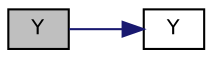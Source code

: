 digraph "Y"
{
  bgcolor="transparent";
  edge [fontname="Helvetica",fontsize="10",labelfontname="Helvetica",labelfontsize="10"];
  node [fontname="Helvetica",fontsize="10",shape=record];
  rankdir="LR";
  Node1 [label="Y",height=0.2,width=0.4,color="black", fillcolor="grey75", style="filled", fontcolor="black"];
  Node1 -> Node2 [color="midnightblue",fontsize="10",style="solid",fontname="Helvetica"];
  Node2 [label="Y",height=0.2,width=0.4,color="black",URL="$a00109.html#a98fc615b86ae04a5a00a36c8fb619a16",tooltip="Return the mass-fraction fields. "];
}
